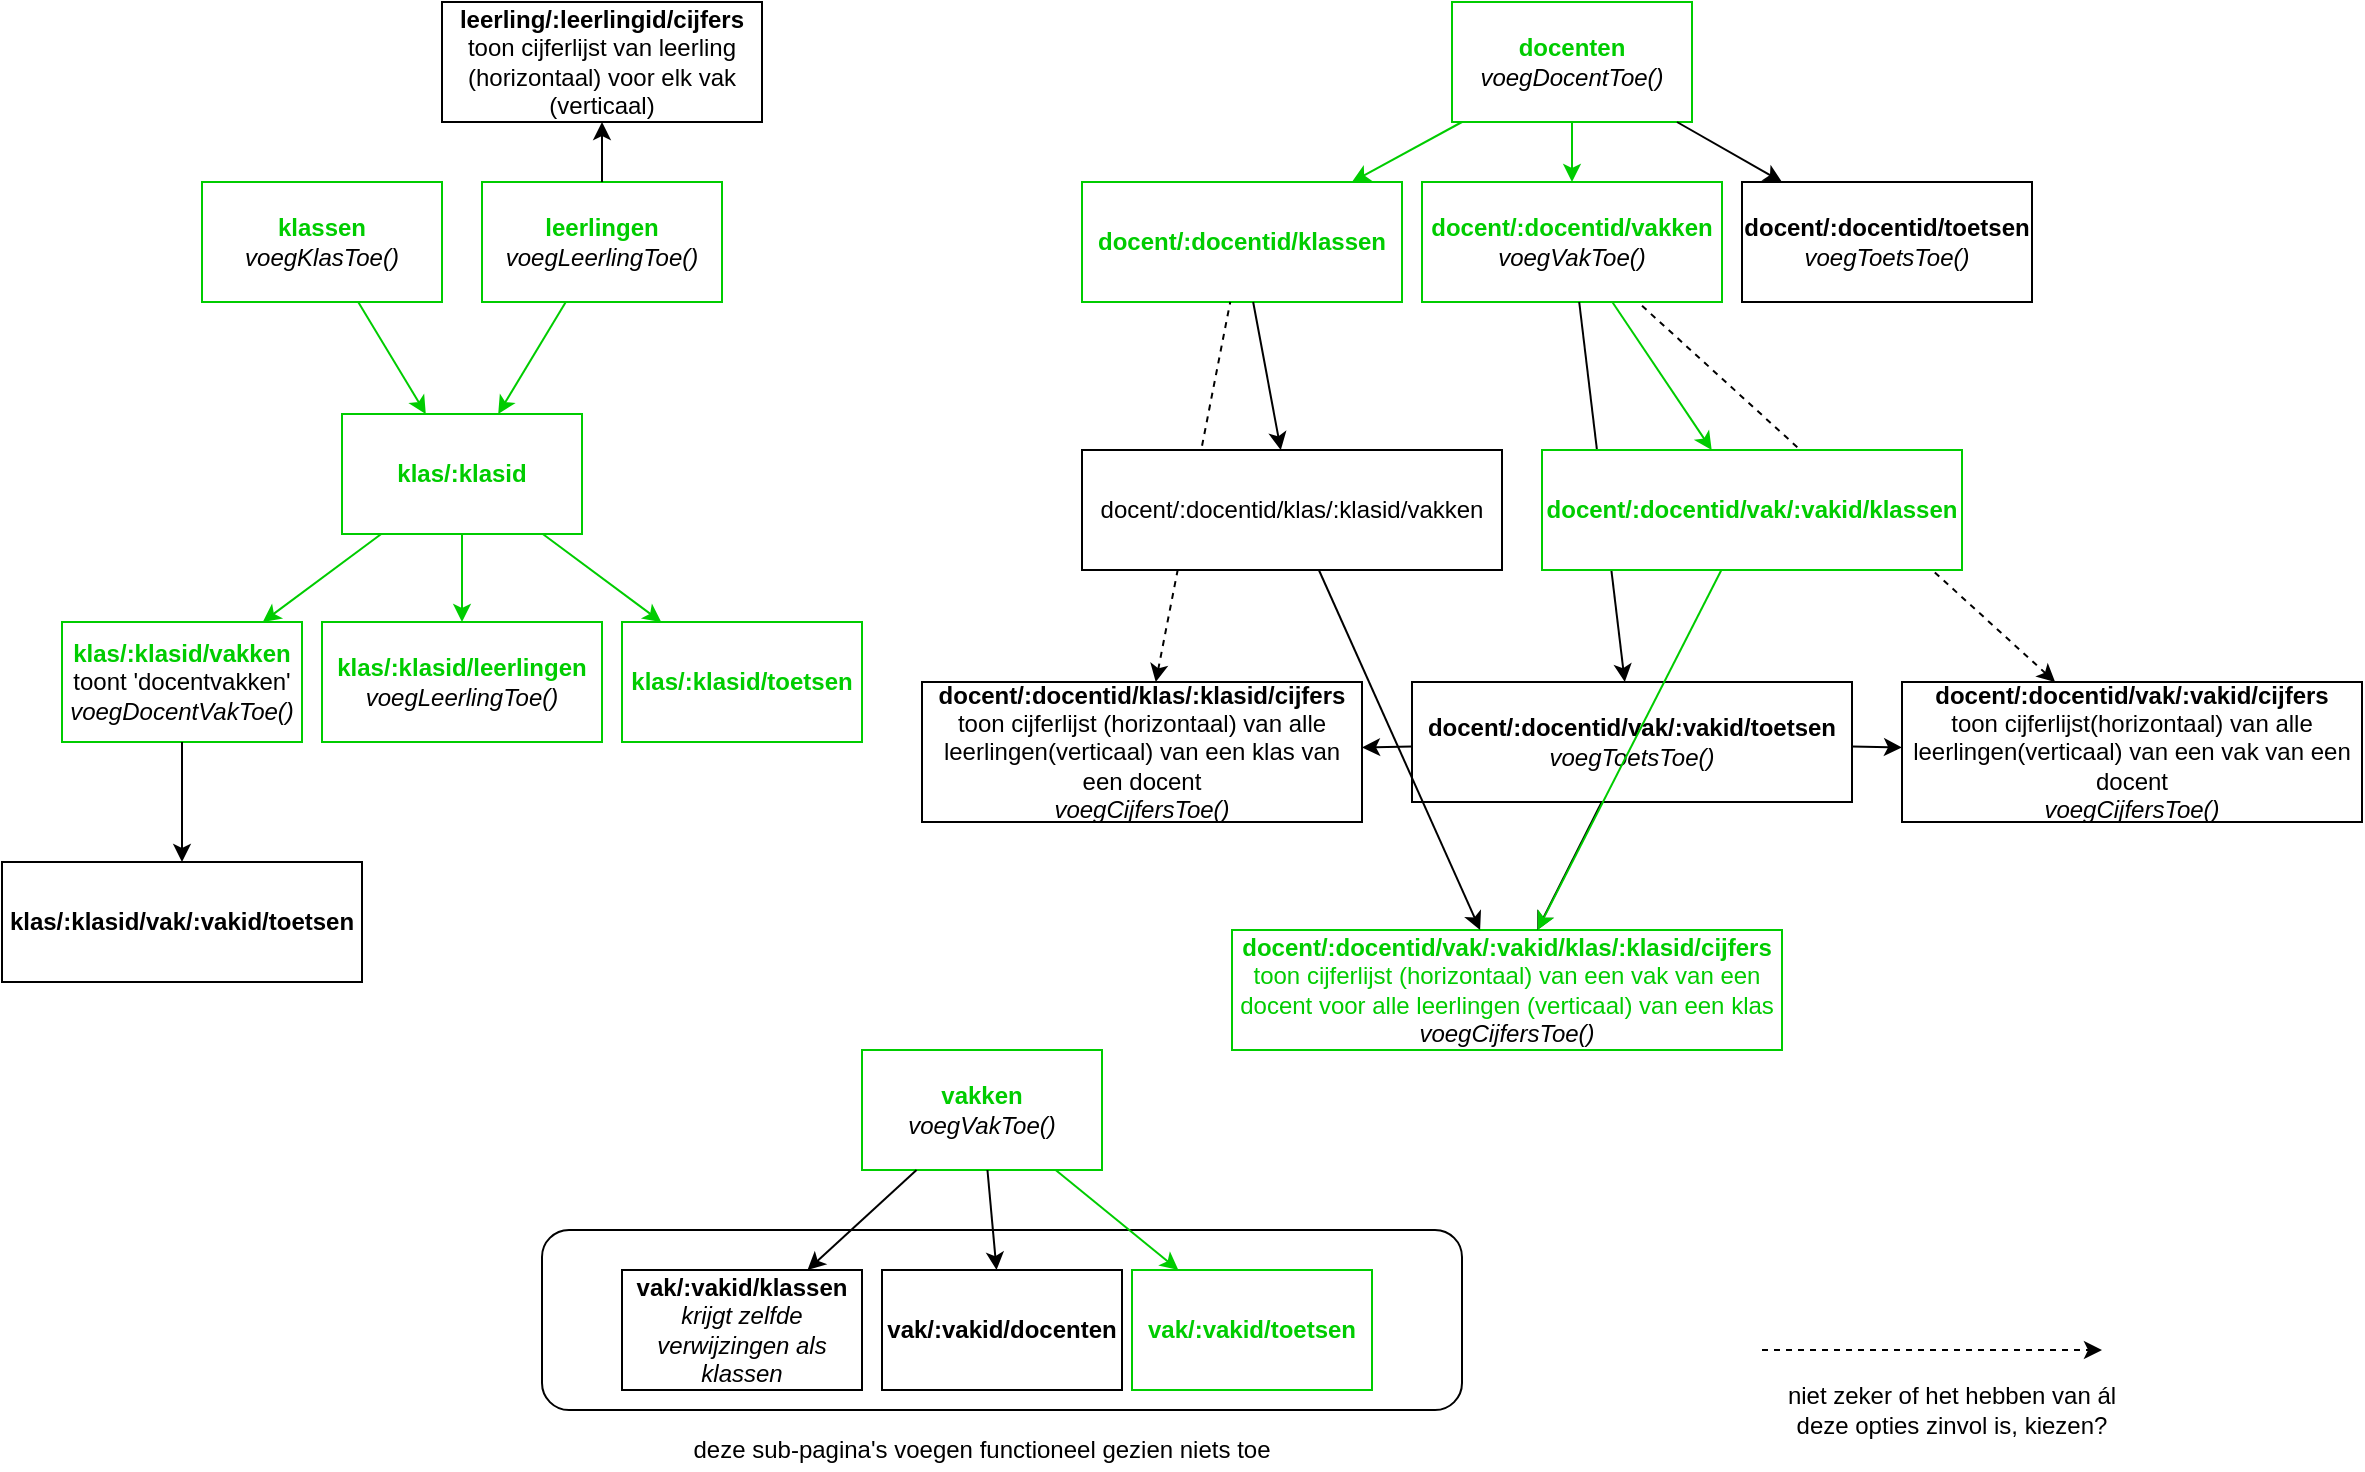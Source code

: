 <mxfile version="13.6.2" type="device"><diagram id="RBWFx0eK2oFvfQwpB4vX" name="Page-1"><mxGraphModel dx="1038" dy="607" grid="1" gridSize="10" guides="1" tooltips="1" connect="1" arrows="1" fold="1" page="1" pageScale="1" pageWidth="1169" pageHeight="827" math="0" shadow="0"><root><mxCell id="0"/><mxCell id="1" parent="0"/><mxCell id="GRmKrxN35eHNse_wk63P-1" value="&lt;b&gt;&lt;font color=&quot;#00cc00&quot;&gt;klassen&lt;/font&gt;&lt;/b&gt;&lt;br&gt;&lt;i&gt;voegKlasToe()&lt;/i&gt;" style="rounded=0;whiteSpace=wrap;html=1;strokeColor=#00CC00;" parent="1" vertex="1"><mxGeometry x="110" y="106" width="120" height="60" as="geometry"/></mxCell><mxCell id="GRmKrxN35eHNse_wk63P-2" value="&lt;font color=&quot;#00cc00&quot;&gt;&lt;b&gt;leerlingen&lt;/b&gt;&lt;br&gt;&lt;/font&gt;&lt;i&gt;voegLeerlingToe()&lt;/i&gt;" style="rounded=0;whiteSpace=wrap;html=1;strokeColor=#00CC00;" parent="1" vertex="1"><mxGeometry x="250" y="106" width="120" height="60" as="geometry"/></mxCell><mxCell id="GRmKrxN35eHNse_wk63P-3" value="&lt;b&gt;&lt;font color=&quot;#00cc00&quot;&gt;klas/:klasid/leerlingen&lt;br&gt;&lt;/font&gt;&lt;/b&gt;&lt;i&gt;voegLeerlingToe()&lt;/i&gt;" style="rounded=0;whiteSpace=wrap;html=1;strokeColor=#00CC00;" parent="1" vertex="1"><mxGeometry x="170" y="326" width="140" height="60" as="geometry"/></mxCell><mxCell id="GRmKrxN35eHNse_wk63P-4" value="&lt;b&gt;leerling/:leerlingid/cijfers&lt;br&gt;&lt;/b&gt;toon cijferlijst van leerling (horizontaal) voor elk vak (verticaal)" style="rounded=0;whiteSpace=wrap;html=1;" parent="1" vertex="1"><mxGeometry x="230" y="16" width="160" height="60" as="geometry"/></mxCell><mxCell id="GRmKrxN35eHNse_wk63P-5" value="&lt;b&gt;&lt;font color=&quot;#00cc00&quot;&gt;docent/:docentid/vakken&lt;br&gt;&lt;/font&gt;&lt;/b&gt;&lt;i&gt;voegVakToe()&lt;/i&gt;" style="rounded=0;whiteSpace=wrap;html=1;strokeColor=#00CC00;" parent="1" vertex="1"><mxGeometry x="720" y="106" width="150" height="60" as="geometry"/></mxCell><mxCell id="GRmKrxN35eHNse_wk63P-7" value="&lt;b&gt;&lt;font color=&quot;#00cc00&quot;&gt;klas/:klasid/vakken&lt;br&gt;&lt;/font&gt;&lt;/b&gt;toont 'docentvakken'&lt;br&gt;&lt;i&gt;voegDocentVakToe()&lt;/i&gt;" style="rounded=0;whiteSpace=wrap;html=1;strokeColor=#00CC00;" parent="1" vertex="1"><mxGeometry x="40" y="326" width="120" height="60" as="geometry"/></mxCell><mxCell id="GRmKrxN35eHNse_wk63P-8" value="&lt;b&gt;&lt;font color=&quot;#00cc00&quot;&gt;klas/:klasid/toetsen&lt;/font&gt;&lt;/b&gt;" style="rounded=0;whiteSpace=wrap;html=1;strokeColor=#00CC00;" parent="1" vertex="1"><mxGeometry x="320" y="326" width="120" height="60" as="geometry"/></mxCell><mxCell id="GRmKrxN35eHNse_wk63P-9" value="&lt;b&gt;klas/:klasid/vak/:vakid/toetsen&lt;/b&gt;" style="rounded=0;whiteSpace=wrap;html=1;" parent="1" vertex="1"><mxGeometry x="10" y="446" width="180" height="60" as="geometry"/></mxCell><mxCell id="GRmKrxN35eHNse_wk63P-13" value="" style="endArrow=none;html=1;startArrow=classic;startFill=1;" parent="1" source="GRmKrxN35eHNse_wk63P-9" target="GRmKrxN35eHNse_wk63P-7" edge="1"><mxGeometry width="50" height="50" relative="1" as="geometry"><mxPoint x="420" y="316" as="sourcePoint"/><mxPoint x="470" y="266" as="targetPoint"/></mxGeometry></mxCell><mxCell id="GRmKrxN35eHNse_wk63P-17" value="&lt;b&gt;&lt;font color=&quot;#00cc00&quot;&gt;docenten&lt;br&gt;&lt;/font&gt;&lt;/b&gt;&lt;i&gt;voegDocentToe()&lt;/i&gt;" style="rounded=0;whiteSpace=wrap;html=1;strokeColor=#00CC00;" parent="1" vertex="1"><mxGeometry x="735" y="16" width="120" height="60" as="geometry"/></mxCell><mxCell id="GRmKrxN35eHNse_wk63P-25" value="" style="endArrow=none;html=1;startArrow=classic;startFill=1;strokeColor=#00CC00;" parent="1" source="GRmKrxN35eHNse_wk63P-34" target="GRmKrxN35eHNse_wk63P-17" edge="1"><mxGeometry width="50" height="50" relative="1" as="geometry"><mxPoint x="716.667" y="106" as="sourcePoint"/><mxPoint x="220" y="226" as="targetPoint"/></mxGeometry></mxCell><mxCell id="GRmKrxN35eHNse_wk63P-26" value="" style="endArrow=none;html=1;startArrow=classic;startFill=1;" parent="1" source="GRmKrxN35eHNse_wk63P-29" target="GRmKrxN35eHNse_wk63P-17" edge="1"><mxGeometry width="50" height="50" relative="1" as="geometry"><mxPoint x="250" y="286" as="sourcePoint"/><mxPoint x="300" y="236" as="targetPoint"/></mxGeometry></mxCell><mxCell id="GRmKrxN35eHNse_wk63P-27" value="" style="endArrow=none;html=1;startArrow=classic;startFill=1;strokeColor=#00CC00;" parent="1" source="GRmKrxN35eHNse_wk63P-5" target="GRmKrxN35eHNse_wk63P-17" edge="1"><mxGeometry width="50" height="50" relative="1" as="geometry"><mxPoint x="250" y="286" as="sourcePoint"/><mxPoint x="300" y="236" as="targetPoint"/></mxGeometry></mxCell><mxCell id="GRmKrxN35eHNse_wk63P-28" value="&lt;b&gt;&lt;font color=&quot;#00cc00&quot;&gt;vakken&lt;br&gt;&lt;/font&gt;&lt;/b&gt;&lt;i&gt;voegVakToe()&lt;/i&gt;" style="rounded=0;whiteSpace=wrap;html=1;strokeColor=#00CC00;" parent="1" vertex="1"><mxGeometry x="440" y="540" width="120" height="60" as="geometry"/></mxCell><mxCell id="GRmKrxN35eHNse_wk63P-29" value="&lt;b&gt;docent/:docentid/toetsen&lt;br&gt;&lt;/b&gt;&lt;i&gt;voegToetsToe()&lt;/i&gt;" style="rounded=0;whiteSpace=wrap;html=1;" parent="1" vertex="1"><mxGeometry x="880" y="106" width="145" height="60" as="geometry"/></mxCell><mxCell id="GRmKrxN35eHNse_wk63P-32" value="&lt;b&gt;docent/:docentid/vak/:vakid/toetsen&lt;br&gt;&lt;/b&gt;&lt;i&gt;voegToetsToe()&lt;/i&gt;" style="rounded=0;whiteSpace=wrap;html=1;" parent="1" vertex="1"><mxGeometry x="715" y="356" width="220" height="60" as="geometry"/></mxCell><mxCell id="GRmKrxN35eHNse_wk63P-33" value="" style="endArrow=none;html=1;startArrow=classic;startFill=1;" parent="1" source="GRmKrxN35eHNse_wk63P-32" target="GRmKrxN35eHNse_wk63P-5" edge="1"><mxGeometry width="50" height="50" relative="1" as="geometry"><mxPoint x="1060" y="351" as="sourcePoint"/><mxPoint x="840" y="211" as="targetPoint"/></mxGeometry></mxCell><mxCell id="GRmKrxN35eHNse_wk63P-34" value="&lt;b&gt;&lt;font color=&quot;#00cc00&quot;&gt;docent/:docentid/klassen&lt;/font&gt;&lt;/b&gt;" style="rounded=0;whiteSpace=wrap;html=1;strokeColor=#00CC00;" parent="1" vertex="1"><mxGeometry x="550" y="106" width="160" height="60" as="geometry"/></mxCell><mxCell id="GRmKrxN35eHNse_wk63P-37" value="" style="endArrow=classic;html=1;endFill=1;strokeColor=#00CC00;" parent="1" source="GRmKrxN35eHNse_wk63P-2" target="GRmKrxN35eHNse_wk63P-61" edge="1"><mxGeometry width="50" height="50" relative="1" as="geometry"><mxPoint x="620" y="386" as="sourcePoint"/><mxPoint x="670" y="336" as="targetPoint"/></mxGeometry></mxCell><mxCell id="GRmKrxN35eHNse_wk63P-38" value="" style="endArrow=classic;html=1;" parent="1" source="GRmKrxN35eHNse_wk63P-2" target="GRmKrxN35eHNse_wk63P-4" edge="1"><mxGeometry width="50" height="50" relative="1" as="geometry"><mxPoint x="650" y="506" as="sourcePoint"/><mxPoint x="560" y="376" as="targetPoint"/></mxGeometry></mxCell><mxCell id="GRmKrxN35eHNse_wk63P-40" value="&lt;b&gt;docent/:docentid/klas/:klasid/cijfers&lt;br&gt;&lt;/b&gt;toon cijferlijst (horizontaal) van alle leerlingen(verticaal) van een klas van een docent&lt;br&gt;&lt;i&gt;voegCijfersToe()&lt;/i&gt;" style="rounded=0;whiteSpace=wrap;html=1;" parent="1" vertex="1"><mxGeometry x="470" y="356" width="220" height="70" as="geometry"/></mxCell><mxCell id="GRmKrxN35eHNse_wk63P-41" value="" style="endArrow=none;html=1;startArrow=classic;startFill=1;dashed=1;" parent="1" source="GRmKrxN35eHNse_wk63P-40" target="GRmKrxN35eHNse_wk63P-34" edge="1"><mxGeometry width="50" height="50" relative="1" as="geometry"><mxPoint x="570.741" y="236" as="sourcePoint"/><mxPoint x="750" y="86" as="targetPoint"/></mxGeometry></mxCell><mxCell id="GRmKrxN35eHNse_wk63P-42" value="&lt;b&gt;docent/:docentid/vak/:vakid/cijfers&lt;br&gt;&lt;/b&gt;toon cijferlijst(horizontaal) van alle leerlingen(verticaal) van een vak van een docent&lt;br&gt;&lt;i&gt;voegCijfersToe()&lt;/i&gt;" style="rounded=0;whiteSpace=wrap;html=1;" parent="1" vertex="1"><mxGeometry x="960" y="356" width="230" height="70" as="geometry"/></mxCell><mxCell id="GRmKrxN35eHNse_wk63P-43" value="" style="endArrow=none;html=1;startArrow=classic;startFill=1;dashed=1;" parent="1" source="GRmKrxN35eHNse_wk63P-42" target="GRmKrxN35eHNse_wk63P-5" edge="1"><mxGeometry width="50" height="50" relative="1" as="geometry"><mxPoint x="990" y="456" as="sourcePoint"/><mxPoint x="611.562" y="276" as="targetPoint"/></mxGeometry></mxCell><mxCell id="GRmKrxN35eHNse_wk63P-44" value="&lt;font color=&quot;#00cc00&quot;&gt;&lt;b&gt;docent/:docentid/vak/:vakid/klas/:klasid/cijfers&lt;br&gt;&lt;/b&gt;toon cijferlijst (horizontaal) van een vak van een docent voor alle leerlingen (verticaal) van een klas&lt;/font&gt;&lt;br&gt;&lt;i&gt;voegCijfersToe()&lt;/i&gt;" style="rounded=0;whiteSpace=wrap;html=1;strokeColor=#00CC00;" parent="1" vertex="1"><mxGeometry x="625" y="480" width="275" height="60" as="geometry"/></mxCell><mxCell id="GRmKrxN35eHNse_wk63P-50" value="" style="endArrow=none;html=1;startArrow=classic;startFill=1;" parent="1" source="GRmKrxN35eHNse_wk63P-42" target="GRmKrxN35eHNse_wk63P-32" edge="1"><mxGeometry width="50" height="50" relative="1" as="geometry"><mxPoint x="932.5" y="236" as="sourcePoint"/><mxPoint x="847.5" y="176" as="targetPoint"/></mxGeometry></mxCell><mxCell id="GRmKrxN35eHNse_wk63P-51" value="" style="endArrow=none;html=1;startArrow=classic;startFill=1;" parent="1" source="GRmKrxN35eHNse_wk63P-44" target="GRmKrxN35eHNse_wk63P-32" edge="1"><mxGeometry width="50" height="50" relative="1" as="geometry"><mxPoint x="881.667" y="326" as="sourcePoint"/><mxPoint x="928.333" y="296" as="targetPoint"/></mxGeometry></mxCell><mxCell id="GRmKrxN35eHNse_wk63P-52" value="" style="endArrow=none;html=1;startArrow=classic;startFill=1;" parent="1" source="GRmKrxN35eHNse_wk63P-40" target="GRmKrxN35eHNse_wk63P-32" edge="1"><mxGeometry width="50" height="50" relative="1" as="geometry"><mxPoint x="660" y="268.755" as="sourcePoint"/><mxPoint x="938.333" y="306" as="targetPoint"/></mxGeometry></mxCell><mxCell id="GRmKrxN35eHNse_wk63P-53" value="&lt;b&gt;vak/:vakid/klassen&lt;br&gt;&lt;/b&gt;&lt;i&gt;krijgt zelfde verwijzingen als klassen&lt;/i&gt;" style="rounded=0;whiteSpace=wrap;html=1;" parent="1" vertex="1"><mxGeometry x="320" y="650" width="120" height="60" as="geometry"/></mxCell><mxCell id="GRmKrxN35eHNse_wk63P-54" value="" style="endArrow=classic;html=1;" parent="1" source="GRmKrxN35eHNse_wk63P-28" target="GRmKrxN35eHNse_wk63P-53" edge="1"><mxGeometry width="50" height="50" relative="1" as="geometry"><mxPoint x="155" y="460" as="sourcePoint"/><mxPoint x="155" y="510" as="targetPoint"/></mxGeometry></mxCell><mxCell id="GRmKrxN35eHNse_wk63P-55" value="&lt;b&gt;vak/:vakid/docenten&lt;br&gt;&lt;/b&gt;" style="rounded=0;whiteSpace=wrap;html=1;" parent="1" vertex="1"><mxGeometry x="450" y="650" width="120" height="60" as="geometry"/></mxCell><mxCell id="GRmKrxN35eHNse_wk63P-56" value="" style="endArrow=classic;html=1;" parent="1" source="GRmKrxN35eHNse_wk63P-28" target="GRmKrxN35eHNse_wk63P-55" edge="1"><mxGeometry width="50" height="50" relative="1" as="geometry"><mxPoint x="477.273" y="610.0" as="sourcePoint"/><mxPoint x="422.727" y="660.0" as="targetPoint"/></mxGeometry></mxCell><mxCell id="GRmKrxN35eHNse_wk63P-57" value="" style="rounded=1;whiteSpace=wrap;html=1;fillColor=none;glass=1;" parent="1" vertex="1"><mxGeometry x="280" y="630" width="460" height="90" as="geometry"/></mxCell><mxCell id="GRmKrxN35eHNse_wk63P-58" value="deze sub-pagina's voegen functioneel gezien niets toe" style="text;html=1;strokeColor=none;fillColor=none;align=center;verticalAlign=middle;whiteSpace=wrap;rounded=0;" parent="1" vertex="1"><mxGeometry x="345" y="730" width="310" height="20" as="geometry"/></mxCell><mxCell id="GRmKrxN35eHNse_wk63P-59" value="" style="endArrow=classic;html=1;dashed=1;" parent="1" edge="1"><mxGeometry width="50" height="50" relative="1" as="geometry"><mxPoint x="890" y="690" as="sourcePoint"/><mxPoint x="1060" y="690" as="targetPoint"/></mxGeometry></mxCell><mxCell id="GRmKrxN35eHNse_wk63P-60" value="niet zeker of het hebben van ál deze opties zinvol is, kiezen?" style="text;html=1;strokeColor=none;fillColor=none;align=center;verticalAlign=middle;whiteSpace=wrap;rounded=0;" parent="1" vertex="1"><mxGeometry x="890" y="710" width="190" height="20" as="geometry"/></mxCell><mxCell id="GRmKrxN35eHNse_wk63P-61" value="&lt;b&gt;&lt;font color=&quot;#00cc00&quot;&gt;klas/:klasid&lt;/font&gt;&lt;/b&gt;" style="rounded=0;whiteSpace=wrap;html=1;fillColor=none;strokeColor=#00CC00;" parent="1" vertex="1"><mxGeometry x="180" y="222" width="120" height="60" as="geometry"/></mxCell><mxCell id="GRmKrxN35eHNse_wk63P-63" value="" style="endArrow=classic;html=1;endFill=1;strokeColor=#00CC00;" parent="1" source="GRmKrxN35eHNse_wk63P-61" target="GRmKrxN35eHNse_wk63P-7" edge="1"><mxGeometry width="50" height="50" relative="1" as="geometry"><mxPoint x="320" y="386" as="sourcePoint"/><mxPoint x="320" y="306" as="targetPoint"/></mxGeometry></mxCell><mxCell id="GRmKrxN35eHNse_wk63P-64" value="" style="endArrow=classic;html=1;endFill=1;strokeColor=#00CC00;" parent="1" source="GRmKrxN35eHNse_wk63P-61" target="GRmKrxN35eHNse_wk63P-3" edge="1"><mxGeometry width="50" height="50" relative="1" as="geometry"><mxPoint x="312" y="266" as="sourcePoint"/><mxPoint x="330" y="316" as="targetPoint"/></mxGeometry></mxCell><mxCell id="GRmKrxN35eHNse_wk63P-65" value="" style="endArrow=classic;html=1;endFill=1;strokeColor=#00CC00;" parent="1" source="GRmKrxN35eHNse_wk63P-61" target="GRmKrxN35eHNse_wk63P-8" edge="1"><mxGeometry width="50" height="50" relative="1" as="geometry"><mxPoint x="340" y="406" as="sourcePoint"/><mxPoint x="340" y="326" as="targetPoint"/></mxGeometry></mxCell><mxCell id="GRmKrxN35eHNse_wk63P-66" value="" style="endArrow=classic;html=1;endFill=1;strokeColor=#00CC00;" parent="1" source="GRmKrxN35eHNse_wk63P-1" target="GRmKrxN35eHNse_wk63P-61" edge="1"><mxGeometry width="50" height="50" relative="1" as="geometry"><mxPoint x="375" y="386" as="sourcePoint"/><mxPoint x="335" y="306" as="targetPoint"/></mxGeometry></mxCell><mxCell id="GRmKrxN35eHNse_wk63P-68" value="&lt;b&gt;&lt;font color=&quot;#00cc00&quot;&gt;vak/:vakid/toetsen&lt;/font&gt;&lt;br&gt;&lt;/b&gt;" style="rounded=0;whiteSpace=wrap;html=1;strokeColor=#00CC00;" parent="1" vertex="1"><mxGeometry x="575" y="650" width="120" height="60" as="geometry"/></mxCell><mxCell id="GRmKrxN35eHNse_wk63P-69" value="" style="endArrow=classic;html=1;strokeColor=#00CC00;" parent="1" source="GRmKrxN35eHNse_wk63P-28" target="GRmKrxN35eHNse_wk63P-68" edge="1"><mxGeometry width="50" height="50" relative="1" as="geometry"><mxPoint x="627.727" y="600.0" as="sourcePoint"/><mxPoint x="547.727" y="660.0" as="targetPoint"/></mxGeometry></mxCell><mxCell id="4gJIre4t0qWz2n8fKH73-3" value="&lt;b&gt;&lt;font color=&quot;#00cc00&quot;&gt;docent/:docentid/vak/:vakid/klassen&lt;/font&gt;&lt;/b&gt;" style="rounded=0;whiteSpace=wrap;html=1;strokeColor=#00CC00;" vertex="1" parent="1"><mxGeometry x="780" y="240" width="210" height="60" as="geometry"/></mxCell><mxCell id="4gJIre4t0qWz2n8fKH73-4" value="docent/:docentid/klas/:klasid/vakken" style="rounded=0;whiteSpace=wrap;html=1;" vertex="1" parent="1"><mxGeometry x="550" y="240" width="210" height="60" as="geometry"/></mxCell><mxCell id="4gJIre4t0qWz2n8fKH73-5" value="" style="endArrow=none;html=1;startArrow=classic;startFill=1;strokeColor=#00CC00;" edge="1" parent="1" source="4gJIre4t0qWz2n8fKH73-3" target="GRmKrxN35eHNse_wk63P-5"><mxGeometry width="50" height="50" relative="1" as="geometry"><mxPoint x="805" y="246" as="sourcePoint"/><mxPoint x="805" y="176" as="targetPoint"/></mxGeometry></mxCell><mxCell id="4gJIre4t0qWz2n8fKH73-6" value="" style="endArrow=none;html=1;startArrow=classic;startFill=1;strokeColor=#00CC00;" edge="1" parent="1" source="GRmKrxN35eHNse_wk63P-44" target="4gJIre4t0qWz2n8fKH73-3"><mxGeometry width="50" height="50" relative="1" as="geometry"><mxPoint x="831.4" y="366" as="sourcePoint"/><mxPoint x="808.6" y="176" as="targetPoint"/></mxGeometry></mxCell><mxCell id="4gJIre4t0qWz2n8fKH73-7" value="" style="endArrow=none;html=1;startArrow=classic;startFill=1;" edge="1" parent="1" source="4gJIre4t0qWz2n8fKH73-4" target="GRmKrxN35eHNse_wk63P-34"><mxGeometry width="50" height="50" relative="1" as="geometry"><mxPoint x="874.851" y="250" as="sourcePoint"/><mxPoint x="825.149" y="176" as="targetPoint"/></mxGeometry></mxCell><mxCell id="4gJIre4t0qWz2n8fKH73-8" value="" style="endArrow=none;html=1;startArrow=classic;startFill=1;" edge="1" parent="1" source="GRmKrxN35eHNse_wk63P-44" target="4gJIre4t0qWz2n8fKH73-4"><mxGeometry width="50" height="50" relative="1" as="geometry"><mxPoint x="787.812" y="490" as="sourcePoint"/><mxPoint x="879.688" y="310" as="targetPoint"/></mxGeometry></mxCell></root></mxGraphModel></diagram></mxfile>